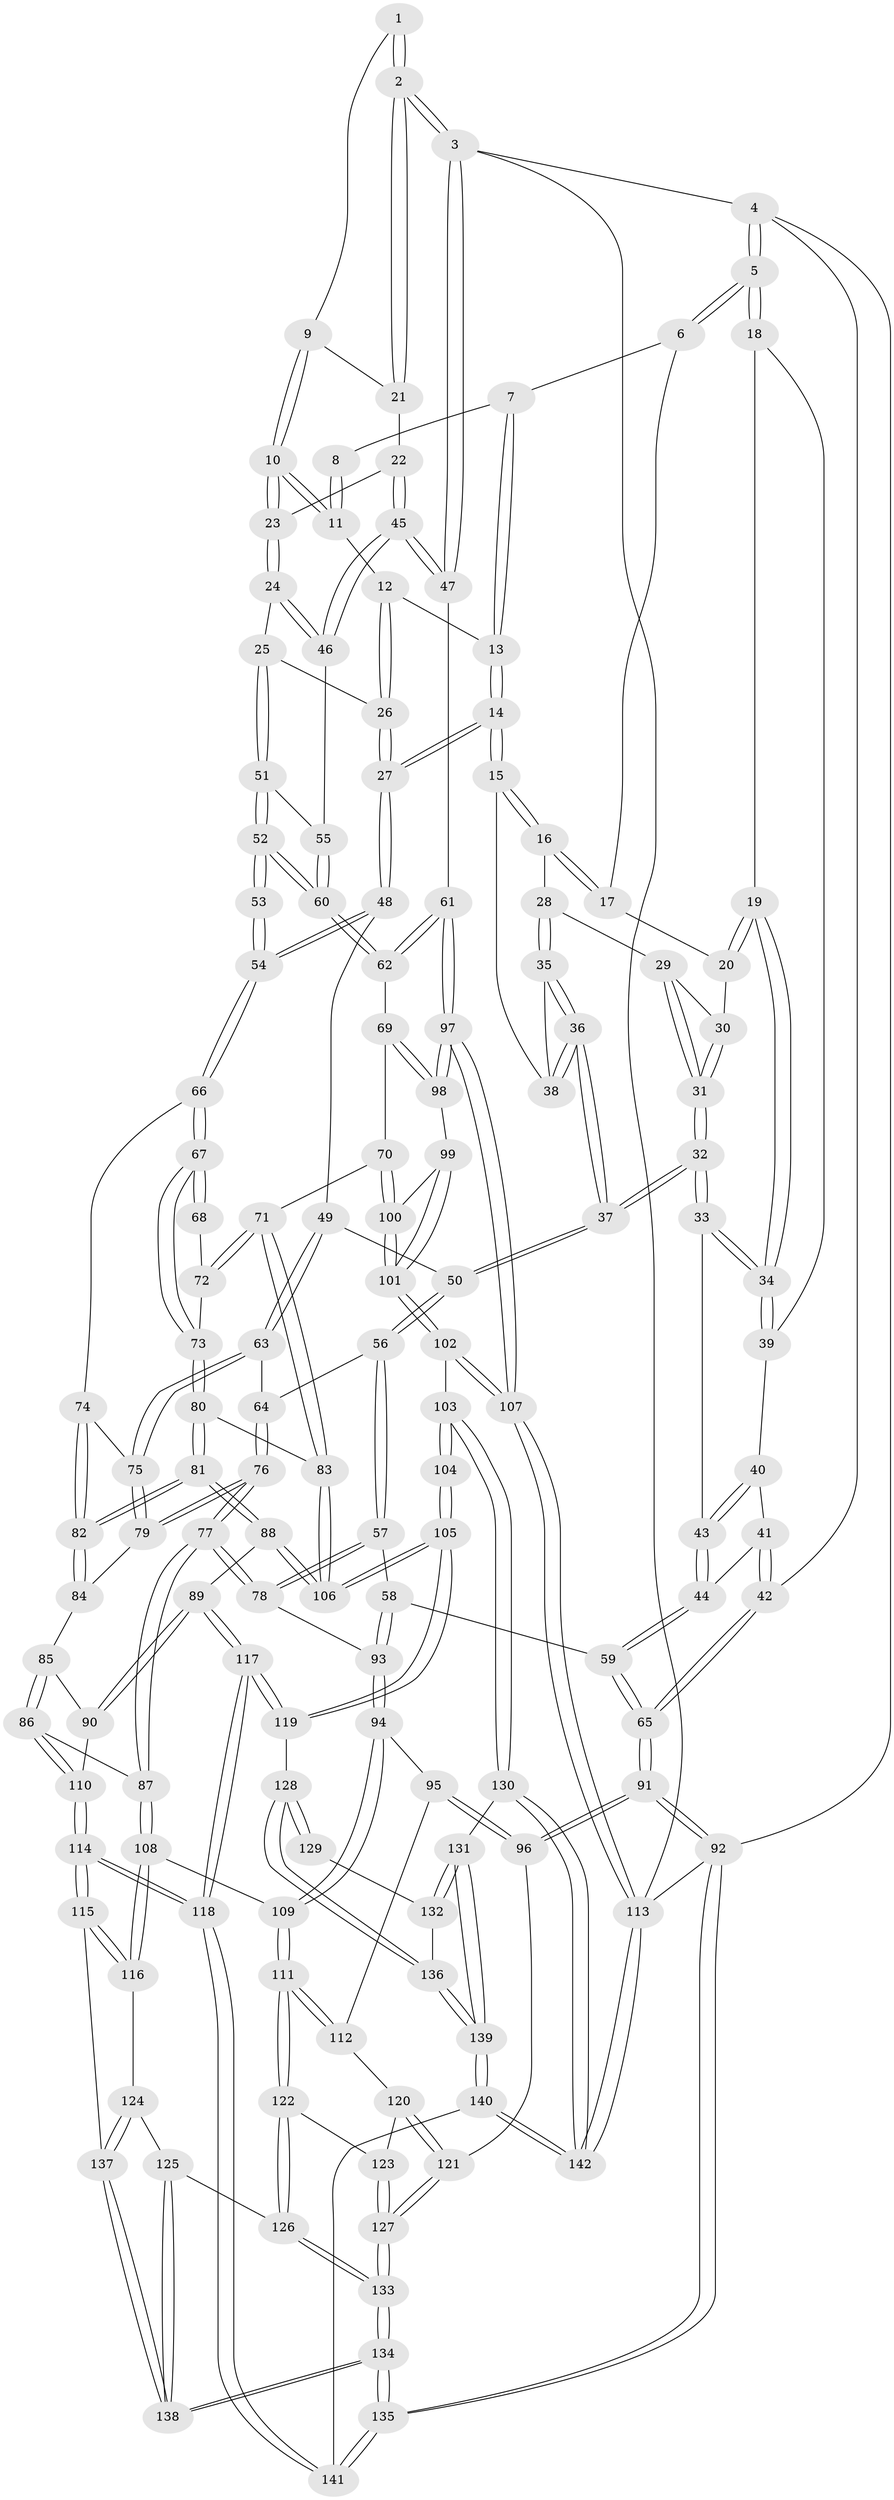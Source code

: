 // coarse degree distribution, {3: 0.15294117647058825, 7: 0.011764705882352941, 5: 0.25882352941176473, 4: 0.5176470588235295, 6: 0.058823529411764705}
// Generated by graph-tools (version 1.1) at 2025/42/03/06/25 10:42:32]
// undirected, 142 vertices, 352 edges
graph export_dot {
graph [start="1"]
  node [color=gray90,style=filled];
  1 [pos="+0.9086685398874162+0"];
  2 [pos="+1+0"];
  3 [pos="+1+0"];
  4 [pos="+0+0"];
  5 [pos="+0+0"];
  6 [pos="+0.47393413240448534+0"];
  7 [pos="+0.5640593248590845+0"];
  8 [pos="+0.8129887317318871+0"];
  9 [pos="+0.9042217129395471+0.033511475728827976"];
  10 [pos="+0.8698745463047198+0.07422350354623979"];
  11 [pos="+0.8093840912353952+0.02926456502875799"];
  12 [pos="+0.7669812775329786+0.0518848450670323"];
  13 [pos="+0.6247365499652825+0"];
  14 [pos="+0.634014905719506+0.1999871526276001"];
  15 [pos="+0.5852567325718682+0.19047124406286567"];
  16 [pos="+0.45501209808782905+0.0026841679164053118"];
  17 [pos="+0.47342958558392656+0"];
  18 [pos="+0.08867575867935754+0"];
  19 [pos="+0.2854756674091728+0.06361667885236366"];
  20 [pos="+0.3059842594543946+0.05071464818296507"];
  21 [pos="+0.9519175731772178+0.03865889177805335"];
  22 [pos="+1+0.1501029497334805"];
  23 [pos="+0.8729248781164416+0.09831578604421665"];
  24 [pos="+0.8128501509001046+0.18712879041217043"];
  25 [pos="+0.7842704461097959+0.20705542145745318"];
  26 [pos="+0.7320060285089964+0.19367260392054042"];
  27 [pos="+0.635762192218147+0.2018182943539426"];
  28 [pos="+0.44350869547711774+0.03610662553975058"];
  29 [pos="+0.40623053278989957+0.06565684116535321"];
  30 [pos="+0.35530505419793507+0.08488635733383869"];
  31 [pos="+0.3554951071294335+0.18345806188988154"];
  32 [pos="+0.3475302405488558+0.23378573594246554"];
  33 [pos="+0.31113558657265183+0.21926576035254283"];
  34 [pos="+0.28216761204236807+0.17095154559750025"];
  35 [pos="+0.4452290412594271+0.0656542167484937"];
  36 [pos="+0.40738322660174037+0.21894322010331388"];
  37 [pos="+0.3620231345329474+0.24451900179476488"];
  38 [pos="+0.5288590068844781+0.19172137457923094"];
  39 [pos="+0.14567022235244806+0.10782635905449833"];
  40 [pos="+0.13352114387681038+0.19536733523133507"];
  41 [pos="+0.08059393028786632+0.2181128821812716"];
  42 [pos="+0+0.2742761713259272"];
  43 [pos="+0.1943708495136479+0.26176120415012316"];
  44 [pos="+0.15447245676564567+0.33968745035688386"];
  45 [pos="+1+0.20249879898656803"];
  46 [pos="+1+0.21485748453335488"];
  47 [pos="+1+0.198815117643353"];
  48 [pos="+0.6166291181208561+0.31732945252841216"];
  49 [pos="+0.47999883658106474+0.3440990819234787"];
  50 [pos="+0.36290748259943656+0.24984034970702773"];
  51 [pos="+0.8034984246407024+0.24232332748288274"];
  52 [pos="+0.8305580857451546+0.35311276883141457"];
  53 [pos="+0.8052703913699575+0.35835990428439957"];
  54 [pos="+0.6272634470261471+0.34798352130287535"];
  55 [pos="+0.9942763478505056+0.27332054091319957"];
  56 [pos="+0.32023757749636306+0.3909729818146071"];
  57 [pos="+0.266178878083854+0.4165754339208445"];
  58 [pos="+0.14018293670192034+0.43349549393036657"];
  59 [pos="+0.1256634738574882+0.41706732387187523"];
  60 [pos="+0.8780418141585656+0.399452324246208"];
  61 [pos="+1+0.4630062325721019"];
  62 [pos="+0.8812130461993473+0.4157391115472041"];
  63 [pos="+0.45973492189133647+0.43465485117659464"];
  64 [pos="+0.3619090639267841+0.4243732170614542"];
  65 [pos="+0+0.3176233251480507"];
  66 [pos="+0.6292969865047695+0.4013679616804662"];
  67 [pos="+0.6364639370198255+0.4126943205750366"];
  68 [pos="+0.7753502448332913+0.3828144944699248"];
  69 [pos="+0.8624685121151637+0.47662876701246853"];
  70 [pos="+0.8406683249211222+0.5021872911365438"];
  71 [pos="+0.8262971201868902+0.5085398528380798"];
  72 [pos="+0.7411354533132977+0.414092260562837"];
  73 [pos="+0.6442063308256684+0.4254994411770856"];
  74 [pos="+0.5880107421266741+0.42320227043655756"];
  75 [pos="+0.4756558393273416+0.45471863485486974"];
  76 [pos="+0.374181223091017+0.5575842562589182"];
  77 [pos="+0.36007722007228793+0.5980770403251714"];
  78 [pos="+0.3282856613714051+0.5816709115591268"];
  79 [pos="+0.47625373482936517+0.47299948387132745"];
  80 [pos="+0.6539840363210381+0.4542185213220717"];
  81 [pos="+0.5750441149058123+0.5776227170919606"];
  82 [pos="+0.5393528622922694+0.5260168185483675"];
  83 [pos="+0.7640915405055004+0.5449209276643752"];
  84 [pos="+0.4846067579684402+0.4867681298083372"];
  85 [pos="+0.4780986957375431+0.5228930412637495"];
  86 [pos="+0.3985835238232368+0.627445523349956"];
  87 [pos="+0.36950407430020865+0.6176170814899407"];
  88 [pos="+0.5747736698623407+0.6240302212968059"];
  89 [pos="+0.559426468632945+0.6341002063401499"];
  90 [pos="+0.5071436406017332+0.6306059833172114"];
  91 [pos="+0+0.6775881053514433"];
  92 [pos="+0+1"];
  93 [pos="+0.14528371043582283+0.5562460337165849"];
  94 [pos="+0.13446661696169035+0.58023993312124"];
  95 [pos="+0.1283515873853024+0.5883322998518683"];
  96 [pos="+0+0.6723009796719147"];
  97 [pos="+1+0.610732202551183"];
  98 [pos="+1+0.5636040027639493"];
  99 [pos="+0.9686232545909356+0.5825532437336617"];
  100 [pos="+0.8793931316556126+0.5689517027850779"];
  101 [pos="+0.9003455093737188+0.6293105805888097"];
  102 [pos="+0.9029210943453334+0.74860535256011"];
  103 [pos="+0.8545027629677557+0.7636611820686553"];
  104 [pos="+0.7498346396907647+0.6949073532345652"];
  105 [pos="+0.7404680044761383+0.6868118667110338"];
  106 [pos="+0.724902943189249+0.6537350646658647"];
  107 [pos="+1+0.7727846334850764"];
  108 [pos="+0.31268575608249366+0.6917383024986876"];
  109 [pos="+0.28858773020885703+0.691987895005104"];
  110 [pos="+0.42128939723732683+0.6382987468700142"];
  111 [pos="+0.1913995730118131+0.7380510350724109"];
  112 [pos="+0.17541294380753747+0.7155840514849562"];
  113 [pos="+1+1"];
  114 [pos="+0.46018938975572676+0.8602936600916894"];
  115 [pos="+0.38213210511079304+0.8510867818195517"];
  116 [pos="+0.3133972195730711+0.6961468549515413"];
  117 [pos="+0.5426492853550461+0.8215707828867455"];
  118 [pos="+0.4886253454950917+0.8747293041037728"];
  119 [pos="+0.6028077600135555+0.8090134458760523"];
  120 [pos="+0.09210332373452798+0.7401995943567282"];
  121 [pos="+0.018548093871160683+0.7195206196990628"];
  122 [pos="+0.18977120864387176+0.7691954782226899"];
  123 [pos="+0.13005858305117204+0.774809382795352"];
  124 [pos="+0.2452342996898532+0.8118458377439894"];
  125 [pos="+0.22118033227866837+0.8112452572189643"];
  126 [pos="+0.1946310823322734+0.7811795623067919"];
  127 [pos="+0.07912216473675275+0.8242622214868893"];
  128 [pos="+0.6815315824772925+0.8491067115469269"];
  129 [pos="+0.7099307579421905+0.7922943230644278"];
  130 [pos="+0.8474948225010572+0.7852721901012292"];
  131 [pos="+0.8377992567120265+0.8015922620806005"];
  132 [pos="+0.7194076236624084+0.8346980016613897"];
  133 [pos="+0.08506924152732274+0.8695304942822588"];
  134 [pos="+0.02469279096290059+1"];
  135 [pos="+0+1"];
  136 [pos="+0.6822128156222401+0.8498308116510815"];
  137 [pos="+0.36197955207682675+0.8580096563033153"];
  138 [pos="+0.11013271801384361+1"];
  139 [pos="+0.7461573278529899+1"];
  140 [pos="+0.7221995772070552+1"];
  141 [pos="+0.5707203879655678+1"];
  142 [pos="+1+1"];
  1 -- 2;
  1 -- 2;
  1 -- 9;
  2 -- 3;
  2 -- 3;
  2 -- 21;
  2 -- 21;
  3 -- 4;
  3 -- 47;
  3 -- 47;
  3 -- 113;
  4 -- 5;
  4 -- 5;
  4 -- 42;
  4 -- 92;
  5 -- 6;
  5 -- 6;
  5 -- 18;
  5 -- 18;
  6 -- 7;
  6 -- 17;
  7 -- 8;
  7 -- 13;
  7 -- 13;
  8 -- 11;
  8 -- 11;
  9 -- 10;
  9 -- 10;
  9 -- 21;
  10 -- 11;
  10 -- 11;
  10 -- 23;
  10 -- 23;
  11 -- 12;
  12 -- 13;
  12 -- 26;
  12 -- 26;
  13 -- 14;
  13 -- 14;
  14 -- 15;
  14 -- 15;
  14 -- 27;
  14 -- 27;
  15 -- 16;
  15 -- 16;
  15 -- 38;
  16 -- 17;
  16 -- 17;
  16 -- 28;
  17 -- 20;
  18 -- 19;
  18 -- 39;
  19 -- 20;
  19 -- 20;
  19 -- 34;
  19 -- 34;
  20 -- 30;
  21 -- 22;
  22 -- 23;
  22 -- 45;
  22 -- 45;
  23 -- 24;
  23 -- 24;
  24 -- 25;
  24 -- 46;
  24 -- 46;
  25 -- 26;
  25 -- 51;
  25 -- 51;
  26 -- 27;
  26 -- 27;
  27 -- 48;
  27 -- 48;
  28 -- 29;
  28 -- 35;
  28 -- 35;
  29 -- 30;
  29 -- 31;
  29 -- 31;
  30 -- 31;
  30 -- 31;
  31 -- 32;
  31 -- 32;
  32 -- 33;
  32 -- 33;
  32 -- 37;
  32 -- 37;
  33 -- 34;
  33 -- 34;
  33 -- 43;
  34 -- 39;
  34 -- 39;
  35 -- 36;
  35 -- 36;
  35 -- 38;
  36 -- 37;
  36 -- 37;
  36 -- 38;
  36 -- 38;
  37 -- 50;
  37 -- 50;
  39 -- 40;
  40 -- 41;
  40 -- 43;
  40 -- 43;
  41 -- 42;
  41 -- 42;
  41 -- 44;
  42 -- 65;
  42 -- 65;
  43 -- 44;
  43 -- 44;
  44 -- 59;
  44 -- 59;
  45 -- 46;
  45 -- 46;
  45 -- 47;
  45 -- 47;
  46 -- 55;
  47 -- 61;
  48 -- 49;
  48 -- 54;
  48 -- 54;
  49 -- 50;
  49 -- 63;
  49 -- 63;
  50 -- 56;
  50 -- 56;
  51 -- 52;
  51 -- 52;
  51 -- 55;
  52 -- 53;
  52 -- 53;
  52 -- 60;
  52 -- 60;
  53 -- 54;
  53 -- 54;
  54 -- 66;
  54 -- 66;
  55 -- 60;
  55 -- 60;
  56 -- 57;
  56 -- 57;
  56 -- 64;
  57 -- 58;
  57 -- 78;
  57 -- 78;
  58 -- 59;
  58 -- 93;
  58 -- 93;
  59 -- 65;
  59 -- 65;
  60 -- 62;
  60 -- 62;
  61 -- 62;
  61 -- 62;
  61 -- 97;
  61 -- 97;
  62 -- 69;
  63 -- 64;
  63 -- 75;
  63 -- 75;
  64 -- 76;
  64 -- 76;
  65 -- 91;
  65 -- 91;
  66 -- 67;
  66 -- 67;
  66 -- 74;
  67 -- 68;
  67 -- 68;
  67 -- 73;
  67 -- 73;
  68 -- 72;
  69 -- 70;
  69 -- 98;
  69 -- 98;
  70 -- 71;
  70 -- 100;
  70 -- 100;
  71 -- 72;
  71 -- 72;
  71 -- 83;
  71 -- 83;
  72 -- 73;
  73 -- 80;
  73 -- 80;
  74 -- 75;
  74 -- 82;
  74 -- 82;
  75 -- 79;
  75 -- 79;
  76 -- 77;
  76 -- 77;
  76 -- 79;
  76 -- 79;
  77 -- 78;
  77 -- 78;
  77 -- 87;
  77 -- 87;
  78 -- 93;
  79 -- 84;
  80 -- 81;
  80 -- 81;
  80 -- 83;
  81 -- 82;
  81 -- 82;
  81 -- 88;
  81 -- 88;
  82 -- 84;
  82 -- 84;
  83 -- 106;
  83 -- 106;
  84 -- 85;
  85 -- 86;
  85 -- 86;
  85 -- 90;
  86 -- 87;
  86 -- 110;
  86 -- 110;
  87 -- 108;
  87 -- 108;
  88 -- 89;
  88 -- 106;
  88 -- 106;
  89 -- 90;
  89 -- 90;
  89 -- 117;
  89 -- 117;
  90 -- 110;
  91 -- 92;
  91 -- 92;
  91 -- 96;
  91 -- 96;
  92 -- 135;
  92 -- 135;
  92 -- 113;
  93 -- 94;
  93 -- 94;
  94 -- 95;
  94 -- 109;
  94 -- 109;
  95 -- 96;
  95 -- 96;
  95 -- 112;
  96 -- 121;
  97 -- 98;
  97 -- 98;
  97 -- 107;
  97 -- 107;
  98 -- 99;
  99 -- 100;
  99 -- 101;
  99 -- 101;
  100 -- 101;
  100 -- 101;
  101 -- 102;
  101 -- 102;
  102 -- 103;
  102 -- 107;
  102 -- 107;
  103 -- 104;
  103 -- 104;
  103 -- 130;
  103 -- 130;
  104 -- 105;
  104 -- 105;
  105 -- 106;
  105 -- 106;
  105 -- 119;
  105 -- 119;
  107 -- 113;
  107 -- 113;
  108 -- 109;
  108 -- 116;
  108 -- 116;
  109 -- 111;
  109 -- 111;
  110 -- 114;
  110 -- 114;
  111 -- 112;
  111 -- 112;
  111 -- 122;
  111 -- 122;
  112 -- 120;
  113 -- 142;
  113 -- 142;
  114 -- 115;
  114 -- 115;
  114 -- 118;
  114 -- 118;
  115 -- 116;
  115 -- 116;
  115 -- 137;
  116 -- 124;
  117 -- 118;
  117 -- 118;
  117 -- 119;
  117 -- 119;
  118 -- 141;
  118 -- 141;
  119 -- 128;
  120 -- 121;
  120 -- 121;
  120 -- 123;
  121 -- 127;
  121 -- 127;
  122 -- 123;
  122 -- 126;
  122 -- 126;
  123 -- 127;
  123 -- 127;
  124 -- 125;
  124 -- 137;
  124 -- 137;
  125 -- 126;
  125 -- 138;
  125 -- 138;
  126 -- 133;
  126 -- 133;
  127 -- 133;
  127 -- 133;
  128 -- 129;
  128 -- 129;
  128 -- 136;
  128 -- 136;
  129 -- 132;
  130 -- 131;
  130 -- 142;
  130 -- 142;
  131 -- 132;
  131 -- 132;
  131 -- 139;
  131 -- 139;
  132 -- 136;
  133 -- 134;
  133 -- 134;
  134 -- 135;
  134 -- 135;
  134 -- 138;
  134 -- 138;
  135 -- 141;
  135 -- 141;
  136 -- 139;
  136 -- 139;
  137 -- 138;
  137 -- 138;
  139 -- 140;
  139 -- 140;
  140 -- 141;
  140 -- 142;
  140 -- 142;
}
